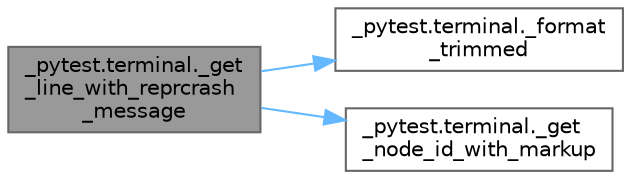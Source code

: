 digraph "_pytest.terminal._get_line_with_reprcrash_message"
{
 // LATEX_PDF_SIZE
  bgcolor="transparent";
  edge [fontname=Helvetica,fontsize=10,labelfontname=Helvetica,labelfontsize=10];
  node [fontname=Helvetica,fontsize=10,shape=box,height=0.2,width=0.4];
  rankdir="LR";
  Node1 [id="Node000001",label="_pytest.terminal._get\l_line_with_reprcrash\l_message",height=0.2,width=0.4,color="gray40", fillcolor="grey60", style="filled", fontcolor="black",tooltip=" "];
  Node1 -> Node2 [id="edge1_Node000001_Node000002",color="steelblue1",style="solid",tooltip=" "];
  Node2 [id="Node000002",label="_pytest.terminal._format\l_trimmed",height=0.2,width=0.4,color="grey40", fillcolor="white", style="filled",URL="$namespace__pytest_1_1terminal.html#a2404e44fbad25e793040c9653d7539d2",tooltip=" "];
  Node1 -> Node3 [id="edge2_Node000001_Node000003",color="steelblue1",style="solid",tooltip=" "];
  Node3 [id="Node000003",label="_pytest.terminal._get\l_node_id_with_markup",height=0.2,width=0.4,color="grey40", fillcolor="white", style="filled",URL="$namespace__pytest_1_1terminal.html#a2c14f96b6e328e161541b7981e22b84b",tooltip=" "];
}

